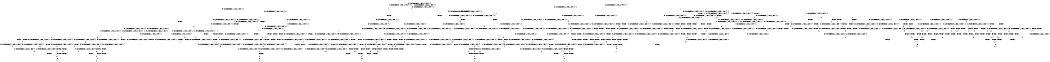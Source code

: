 digraph BCG {
size = "7, 10.5";
center = TRUE;
node [shape = circle];
0 [peripheries = 2];
0 -> 1 [label = "EX !0 !ATOMIC_EXCH_BRANCH (2, +1, TRUE, +0, 2, TRUE) !{0, 1, 2}"];
0 -> 2 [label = "EX !2 !ATOMIC_EXCH_BRANCH (1, +0, FALSE, +0, 1, TRUE) !{0, 1, 2}"];
0 -> 3 [label = "EX !1 !ATOMIC_EXCH_BRANCH (1, +1, TRUE, +0, 2, TRUE) !{0, 1, 2}"];
0 -> 4 [label = "EX !0 !ATOMIC_EXCH_BRANCH (2, +1, TRUE, +0, 2, TRUE) !{0, 1, 2}"];
1 -> 5 [label = "EX !2 !ATOMIC_EXCH_BRANCH (1, +0, FALSE, +0, 1, TRUE) !{0, 1, 2}"];
1 -> 6 [label = "EX !1 !ATOMIC_EXCH_BRANCH (1, +1, TRUE, +0, 2, TRUE) !{0, 1, 2}"];
1 -> 7 [label = "TERMINATE !0"];
2 -> 2 [label = "EX !2 !ATOMIC_EXCH_BRANCH (1, +0, FALSE, +0, 1, TRUE) !{0, 1, 2}"];
2 -> 8 [label = "EX !0 !ATOMIC_EXCH_BRANCH (2, +1, TRUE, +0, 2, TRUE) !{0, 1, 2}"];
2 -> 9 [label = "EX !1 !ATOMIC_EXCH_BRANCH (1, +1, TRUE, +0, 2, TRUE) !{0, 1, 2}"];
2 -> 10 [label = "EX !0 !ATOMIC_EXCH_BRANCH (2, +1, TRUE, +0, 2, TRUE) !{0, 1, 2}"];
3 -> 11 [label = "EX !0 !ATOMIC_EXCH_BRANCH (2, +1, TRUE, +0, 2, TRUE) !{0, 1, 2}"];
3 -> 12 [label = "EX !2 !ATOMIC_EXCH_BRANCH (1, +0, FALSE, +0, 1, FALSE) !{0, 1, 2}"];
3 -> 13 [label = "TERMINATE !1"];
3 -> 14 [label = "EX !0 !ATOMIC_EXCH_BRANCH (2, +1, TRUE, +0, 2, TRUE) !{0, 1, 2}"];
4 -> 15 [label = "EX !1 !ATOMIC_EXCH_BRANCH (1, +1, TRUE, +0, 2, TRUE) !{0, 1, 2}"];
4 -> 16 [label = "EX !2 !ATOMIC_EXCH_BRANCH (1, +0, FALSE, +0, 1, TRUE) !{0, 1, 2}"];
4 -> 17 [label = "EX !1 !ATOMIC_EXCH_BRANCH (1, +1, TRUE, +0, 2, TRUE) !{0, 1, 2}"];
4 -> 18 [label = "TERMINATE !0"];
5 -> 5 [label = "EX !2 !ATOMIC_EXCH_BRANCH (1, +0, FALSE, +0, 1, TRUE) !{0, 1, 2}"];
5 -> 19 [label = "EX !1 !ATOMIC_EXCH_BRANCH (1, +1, TRUE, +0, 2, TRUE) !{0, 1, 2}"];
5 -> 20 [label = "TERMINATE !0"];
6 -> 21 [label = "EX !2 !ATOMIC_EXCH_BRANCH (1, +0, FALSE, +0, 1, FALSE) !{0, 1, 2}"];
6 -> 22 [label = "TERMINATE !0"];
6 -> 23 [label = "TERMINATE !1"];
7 -> 24 [label = "EX !2 !ATOMIC_EXCH_BRANCH (1, +0, FALSE, +0, 1, TRUE) !{1, 2}"];
7 -> 25 [label = "EX !1 !ATOMIC_EXCH_BRANCH (1, +1, TRUE, +0, 2, TRUE) !{1, 2}"];
7 -> 26 [label = "EX !1 !ATOMIC_EXCH_BRANCH (1, +1, TRUE, +0, 2, TRUE) !{1, 2}"];
8 -> 5 [label = "EX !2 !ATOMIC_EXCH_BRANCH (1, +0, FALSE, +0, 1, TRUE) !{0, 1, 2}"];
8 -> 19 [label = "EX !1 !ATOMIC_EXCH_BRANCH (1, +1, TRUE, +0, 2, TRUE) !{0, 1, 2}"];
8 -> 20 [label = "TERMINATE !0"];
9 -> 12 [label = "EX !2 !ATOMIC_EXCH_BRANCH (1, +0, FALSE, +0, 1, FALSE) !{0, 1, 2}"];
9 -> 27 [label = "EX !0 !ATOMIC_EXCH_BRANCH (2, +1, TRUE, +0, 2, TRUE) !{0, 1, 2}"];
9 -> 28 [label = "TERMINATE !1"];
9 -> 29 [label = "EX !0 !ATOMIC_EXCH_BRANCH (2, +1, TRUE, +0, 2, TRUE) !{0, 1, 2}"];
10 -> 30 [label = "EX !1 !ATOMIC_EXCH_BRANCH (1, +1, TRUE, +0, 2, TRUE) !{0, 1, 2}"];
10 -> 16 [label = "EX !2 !ATOMIC_EXCH_BRANCH (1, +0, FALSE, +0, 1, TRUE) !{0, 1, 2}"];
10 -> 31 [label = "EX !1 !ATOMIC_EXCH_BRANCH (1, +1, TRUE, +0, 2, TRUE) !{0, 1, 2}"];
10 -> 32 [label = "TERMINATE !0"];
11 -> 21 [label = "EX !2 !ATOMIC_EXCH_BRANCH (1, +0, FALSE, +0, 1, FALSE) !{0, 1, 2}"];
11 -> 22 [label = "TERMINATE !0"];
11 -> 23 [label = "TERMINATE !1"];
12 -> 33 [label = "EX !2 !ATOMIC_EXCH_BRANCH (2, +0, FALSE, +0, 1, TRUE) !{0, 1, 2}"];
12 -> 34 [label = "EX !0 !ATOMIC_EXCH_BRANCH (2, +1, TRUE, +0, 2, TRUE) !{0, 1, 2}"];
12 -> 35 [label = "TERMINATE !1"];
12 -> 36 [label = "EX !0 !ATOMIC_EXCH_BRANCH (2, +1, TRUE, +0, 2, TRUE) !{0, 1, 2}"];
13 -> 37 [label = "EX !0 !ATOMIC_EXCH_BRANCH (2, +1, TRUE, +0, 2, TRUE) !{0, 2}"];
13 -> 38 [label = "EX !2 !ATOMIC_EXCH_BRANCH (1, +0, FALSE, +0, 1, FALSE) !{0, 2}"];
13 -> 39 [label = "EX !0 !ATOMIC_EXCH_BRANCH (2, +1, TRUE, +0, 2, TRUE) !{0, 2}"];
14 -> 40 [label = "EX !2 !ATOMIC_EXCH_BRANCH (1, +0, FALSE, +0, 1, FALSE) !{0, 1, 2}"];
14 -> 41 [label = "TERMINATE !0"];
14 -> 42 [label = "TERMINATE !1"];
15 -> 43 [label = "EX !2 !ATOMIC_EXCH_BRANCH (1, +0, FALSE, +0, 1, FALSE) !{0, 1, 2}"];
15 -> 44 [label = "EX !2 !ATOMIC_EXCH_BRANCH (1, +0, FALSE, +0, 1, FALSE) !{0, 1, 2}"];
15 -> 45 [label = "TERMINATE !0"];
15 -> 46 [label = "TERMINATE !1"];
16 -> 30 [label = "EX !1 !ATOMIC_EXCH_BRANCH (1, +1, TRUE, +0, 2, TRUE) !{0, 1, 2}"];
16 -> 16 [label = "EX !2 !ATOMIC_EXCH_BRANCH (1, +0, FALSE, +0, 1, TRUE) !{0, 1, 2}"];
16 -> 31 [label = "EX !1 !ATOMIC_EXCH_BRANCH (1, +1, TRUE, +0, 2, TRUE) !{0, 1, 2}"];
16 -> 32 [label = "TERMINATE !0"];
17 -> 40 [label = "EX !2 !ATOMIC_EXCH_BRANCH (1, +0, FALSE, +0, 1, FALSE) !{0, 1, 2}"];
17 -> 41 [label = "TERMINATE !0"];
17 -> 42 [label = "TERMINATE !1"];
18 -> 47 [label = "EX !2 !ATOMIC_EXCH_BRANCH (1, +0, FALSE, +0, 1, TRUE) !{1, 2}"];
18 -> 48 [label = "EX !1 !ATOMIC_EXCH_BRANCH (1, +1, TRUE, +0, 2, TRUE) !{1, 2}"];
19 -> 21 [label = "EX !2 !ATOMIC_EXCH_BRANCH (1, +0, FALSE, +0, 1, FALSE) !{0, 1, 2}"];
19 -> 49 [label = "TERMINATE !0"];
19 -> 50 [label = "TERMINATE !1"];
20 -> 24 [label = "EX !2 !ATOMIC_EXCH_BRANCH (1, +0, FALSE, +0, 1, TRUE) !{1, 2}"];
20 -> 51 [label = "EX !1 !ATOMIC_EXCH_BRANCH (1, +1, TRUE, +0, 2, TRUE) !{1, 2}"];
20 -> 52 [label = "EX !1 !ATOMIC_EXCH_BRANCH (1, +1, TRUE, +0, 2, TRUE) !{1, 2}"];
21 -> 53 [label = "EX !2 !ATOMIC_EXCH_BRANCH (2, +0, FALSE, +0, 1, FALSE) !{0, 1, 2}"];
21 -> 54 [label = "TERMINATE !0"];
21 -> 55 [label = "TERMINATE !1"];
22 -> 56 [label = "EX !2 !ATOMIC_EXCH_BRANCH (1, +0, FALSE, +0, 1, FALSE) !{1, 2}"];
22 -> 57 [label = "TERMINATE !1"];
23 -> 58 [label = "EX !2 !ATOMIC_EXCH_BRANCH (1, +0, FALSE, +0, 1, FALSE) !{0, 2}"];
23 -> 57 [label = "TERMINATE !0"];
24 -> 24 [label = "EX !2 !ATOMIC_EXCH_BRANCH (1, +0, FALSE, +0, 1, TRUE) !{1, 2}"];
24 -> 51 [label = "EX !1 !ATOMIC_EXCH_BRANCH (1, +1, TRUE, +0, 2, TRUE) !{1, 2}"];
24 -> 52 [label = "EX !1 !ATOMIC_EXCH_BRANCH (1, +1, TRUE, +0, 2, TRUE) !{1, 2}"];
25 -> 56 [label = "EX !2 !ATOMIC_EXCH_BRANCH (1, +0, FALSE, +0, 1, FALSE) !{1, 2}"];
25 -> 57 [label = "TERMINATE !1"];
26 -> 59 [label = "EX !2 !ATOMIC_EXCH_BRANCH (1, +0, FALSE, +0, 1, FALSE) !{1, 2}"];
26 -> 60 [label = "EX !2 !ATOMIC_EXCH_BRANCH (1, +0, FALSE, +0, 1, FALSE) !{1, 2}"];
26 -> 61 [label = "TERMINATE !1"];
27 -> 21 [label = "EX !2 !ATOMIC_EXCH_BRANCH (1, +0, FALSE, +0, 1, FALSE) !{0, 1, 2}"];
27 -> 49 [label = "TERMINATE !0"];
27 -> 50 [label = "TERMINATE !1"];
28 -> 38 [label = "EX !2 !ATOMIC_EXCH_BRANCH (1, +0, FALSE, +0, 1, FALSE) !{0, 2}"];
28 -> 62 [label = "EX !0 !ATOMIC_EXCH_BRANCH (2, +1, TRUE, +0, 2, TRUE) !{0, 2}"];
28 -> 63 [label = "EX !0 !ATOMIC_EXCH_BRANCH (2, +1, TRUE, +0, 2, TRUE) !{0, 2}"];
29 -> 40 [label = "EX !2 !ATOMIC_EXCH_BRANCH (1, +0, FALSE, +0, 1, FALSE) !{0, 1, 2}"];
29 -> 64 [label = "TERMINATE !0"];
29 -> 65 [label = "TERMINATE !1"];
30 -> 43 [label = "EX !2 !ATOMIC_EXCH_BRANCH (1, +0, FALSE, +0, 1, FALSE) !{0, 1, 2}"];
30 -> 44 [label = "EX !2 !ATOMIC_EXCH_BRANCH (1, +0, FALSE, +0, 1, FALSE) !{0, 1, 2}"];
30 -> 66 [label = "TERMINATE !0"];
30 -> 67 [label = "TERMINATE !1"];
31 -> 40 [label = "EX !2 !ATOMIC_EXCH_BRANCH (1, +0, FALSE, +0, 1, FALSE) !{0, 1, 2}"];
31 -> 64 [label = "TERMINATE !0"];
31 -> 65 [label = "TERMINATE !1"];
32 -> 47 [label = "EX !2 !ATOMIC_EXCH_BRANCH (1, +0, FALSE, +0, 1, TRUE) !{1, 2}"];
32 -> 68 [label = "EX !1 !ATOMIC_EXCH_BRANCH (1, +1, TRUE, +0, 2, TRUE) !{1, 2}"];
33 -> 12 [label = "EX !2 !ATOMIC_EXCH_BRANCH (1, +0, FALSE, +0, 1, FALSE) !{0, 1, 2}"];
33 -> 27 [label = "EX !0 !ATOMIC_EXCH_BRANCH (2, +1, TRUE, +0, 2, TRUE) !{0, 1, 2}"];
33 -> 28 [label = "TERMINATE !1"];
33 -> 29 [label = "EX !0 !ATOMIC_EXCH_BRANCH (2, +1, TRUE, +0, 2, TRUE) !{0, 1, 2}"];
34 -> 53 [label = "EX !2 !ATOMIC_EXCH_BRANCH (2, +0, FALSE, +0, 1, FALSE) !{0, 1, 2}"];
34 -> 54 [label = "TERMINATE !0"];
34 -> 55 [label = "TERMINATE !1"];
35 -> 69 [label = "EX !2 !ATOMIC_EXCH_BRANCH (2, +0, FALSE, +0, 1, TRUE) !{0, 2}"];
35 -> 70 [label = "EX !0 !ATOMIC_EXCH_BRANCH (2, +1, TRUE, +0, 2, TRUE) !{0, 2}"];
35 -> 71 [label = "EX !0 !ATOMIC_EXCH_BRANCH (2, +1, TRUE, +0, 2, TRUE) !{0, 2}"];
36 -> 72 [label = "EX !2 !ATOMIC_EXCH_BRANCH (2, +0, FALSE, +0, 1, FALSE) !{0, 1, 2}"];
36 -> 73 [label = "TERMINATE !0"];
36 -> 74 [label = "TERMINATE !1"];
37 -> 58 [label = "EX !2 !ATOMIC_EXCH_BRANCH (1, +0, FALSE, +0, 1, FALSE) !{0, 2}"];
37 -> 57 [label = "TERMINATE !0"];
38 -> 69 [label = "EX !2 !ATOMIC_EXCH_BRANCH (2, +0, FALSE, +0, 1, TRUE) !{0, 2}"];
38 -> 70 [label = "EX !0 !ATOMIC_EXCH_BRANCH (2, +1, TRUE, +0, 2, TRUE) !{0, 2}"];
38 -> 71 [label = "EX !0 !ATOMIC_EXCH_BRANCH (2, +1, TRUE, +0, 2, TRUE) !{0, 2}"];
39 -> 75 [label = "EX !2 !ATOMIC_EXCH_BRANCH (1, +0, FALSE, +0, 1, FALSE) !{0, 2}"];
39 -> 76 [label = "EX !2 !ATOMIC_EXCH_BRANCH (1, +0, FALSE, +0, 1, FALSE) !{0, 2}"];
39 -> 77 [label = "TERMINATE !0"];
40 -> 72 [label = "EX !2 !ATOMIC_EXCH_BRANCH (2, +0, FALSE, +0, 1, FALSE) !{0, 1, 2}"];
40 -> 73 [label = "TERMINATE !0"];
40 -> 74 [label = "TERMINATE !1"];
41 -> 78 [label = "EX !2 !ATOMIC_EXCH_BRANCH (1, +0, FALSE, +0, 1, FALSE) !{1, 2}"];
41 -> 79 [label = "TERMINATE !1"];
42 -> 80 [label = "EX !2 !ATOMIC_EXCH_BRANCH (1, +0, FALSE, +0, 1, FALSE) !{0, 2}"];
42 -> 79 [label = "TERMINATE !0"];
43 -> 81 [label = "EX !2 !ATOMIC_EXCH_BRANCH (2, +0, FALSE, +0, 1, FALSE) !{0, 1, 2}"];
43 -> 82 [label = "TERMINATE !0"];
43 -> 83 [label = "TERMINATE !1"];
44 -> 81 [label = "EX !2 !ATOMIC_EXCH_BRANCH (2, +0, FALSE, +0, 1, FALSE) !{0, 1, 2}"];
44 -> 84 [label = "EX !2 !ATOMIC_EXCH_BRANCH (2, +0, FALSE, +0, 1, FALSE) !{0, 1, 2}"];
44 -> 85 [label = "TERMINATE !0"];
44 -> 86 [label = "TERMINATE !1"];
45 -> 87 [label = "EX !2 !ATOMIC_EXCH_BRANCH (1, +0, FALSE, +0, 1, FALSE) !{1, 2}"];
45 -> 88 [label = "TERMINATE !1"];
46 -> 89 [label = "EX !2 !ATOMIC_EXCH_BRANCH (1, +0, FALSE, +0, 1, FALSE) !{0, 2}"];
46 -> 88 [label = "TERMINATE !0"];
47 -> 47 [label = "EX !2 !ATOMIC_EXCH_BRANCH (1, +0, FALSE, +0, 1, TRUE) !{1, 2}"];
47 -> 68 [label = "EX !1 !ATOMIC_EXCH_BRANCH (1, +1, TRUE, +0, 2, TRUE) !{1, 2}"];
48 -> 78 [label = "EX !2 !ATOMIC_EXCH_BRANCH (1, +0, FALSE, +0, 1, FALSE) !{1, 2}"];
48 -> 79 [label = "TERMINATE !1"];
49 -> 56 [label = "EX !2 !ATOMIC_EXCH_BRANCH (1, +0, FALSE, +0, 1, FALSE) !{1, 2}"];
49 -> 90 [label = "TERMINATE !1"];
50 -> 58 [label = "EX !2 !ATOMIC_EXCH_BRANCH (1, +0, FALSE, +0, 1, FALSE) !{0, 2}"];
50 -> 90 [label = "TERMINATE !0"];
51 -> 56 [label = "EX !2 !ATOMIC_EXCH_BRANCH (1, +0, FALSE, +0, 1, FALSE) !{1, 2}"];
51 -> 90 [label = "TERMINATE !1"];
52 -> 59 [label = "EX !2 !ATOMIC_EXCH_BRANCH (1, +0, FALSE, +0, 1, FALSE) !{1, 2}"];
52 -> 60 [label = "EX !2 !ATOMIC_EXCH_BRANCH (1, +0, FALSE, +0, 1, FALSE) !{1, 2}"];
52 -> 91 [label = "TERMINATE !1"];
53 -> 92 [label = "TERMINATE !0"];
53 -> 93 [label = "TERMINATE !2"];
53 -> 94 [label = "TERMINATE !1"];
54 -> 95 [label = "EX !2 !ATOMIC_EXCH_BRANCH (2, +0, FALSE, +0, 1, FALSE) !{1, 2}"];
54 -> 96 [label = "TERMINATE !1"];
55 -> 97 [label = "EX !2 !ATOMIC_EXCH_BRANCH (2, +0, FALSE, +0, 1, FALSE) !{0, 2}"];
55 -> 96 [label = "TERMINATE !0"];
56 -> 95 [label = "EX !2 !ATOMIC_EXCH_BRANCH (2, +0, FALSE, +0, 1, FALSE) !{1, 2}"];
56 -> 96 [label = "TERMINATE !1"];
57 -> 98 [label = "EX !2 !ATOMIC_EXCH_BRANCH (1, +0, FALSE, +0, 1, FALSE) !{2}"];
57 -> 99 [label = "EX !2 !ATOMIC_EXCH_BRANCH (1, +0, FALSE, +0, 1, FALSE) !{2}"];
58 -> 97 [label = "EX !2 !ATOMIC_EXCH_BRANCH (2, +0, FALSE, +0, 1, FALSE) !{0, 2}"];
58 -> 96 [label = "TERMINATE !0"];
59 -> 100 [label = "EX !2 !ATOMIC_EXCH_BRANCH (2, +0, FALSE, +0, 1, FALSE) !{1, 2}"];
59 -> 101 [label = "TERMINATE !1"];
60 -> 100 [label = "EX !2 !ATOMIC_EXCH_BRANCH (2, +0, FALSE, +0, 1, FALSE) !{1, 2}"];
60 -> 102 [label = "EX !2 !ATOMIC_EXCH_BRANCH (2, +0, FALSE, +0, 1, FALSE) !{1, 2}"];
60 -> 103 [label = "TERMINATE !1"];
61 -> 104 [label = "EX !2 !ATOMIC_EXCH_BRANCH (1, +0, FALSE, +0, 1, FALSE) !{2}"];
62 -> 58 [label = "EX !2 !ATOMIC_EXCH_BRANCH (1, +0, FALSE, +0, 1, FALSE) !{0, 2}"];
62 -> 90 [label = "TERMINATE !0"];
63 -> 75 [label = "EX !2 !ATOMIC_EXCH_BRANCH (1, +0, FALSE, +0, 1, FALSE) !{0, 2}"];
63 -> 76 [label = "EX !2 !ATOMIC_EXCH_BRANCH (1, +0, FALSE, +0, 1, FALSE) !{0, 2}"];
63 -> 105 [label = "TERMINATE !0"];
64 -> 78 [label = "EX !2 !ATOMIC_EXCH_BRANCH (1, +0, FALSE, +0, 1, FALSE) !{1, 2}"];
64 -> 106 [label = "TERMINATE !1"];
65 -> 80 [label = "EX !2 !ATOMIC_EXCH_BRANCH (1, +0, FALSE, +0, 1, FALSE) !{0, 2}"];
65 -> 106 [label = "TERMINATE !0"];
66 -> 87 [label = "EX !2 !ATOMIC_EXCH_BRANCH (1, +0, FALSE, +0, 1, FALSE) !{1, 2}"];
66 -> 107 [label = "TERMINATE !1"];
67 -> 89 [label = "EX !2 !ATOMIC_EXCH_BRANCH (1, +0, FALSE, +0, 1, FALSE) !{0, 2}"];
67 -> 107 [label = "TERMINATE !0"];
68 -> 78 [label = "EX !2 !ATOMIC_EXCH_BRANCH (1, +0, FALSE, +0, 1, FALSE) !{1, 2}"];
68 -> 106 [label = "TERMINATE !1"];
69 -> 38 [label = "EX !2 !ATOMIC_EXCH_BRANCH (1, +0, FALSE, +0, 1, FALSE) !{0, 2}"];
69 -> 62 [label = "EX !0 !ATOMIC_EXCH_BRANCH (2, +1, TRUE, +0, 2, TRUE) !{0, 2}"];
69 -> 63 [label = "EX !0 !ATOMIC_EXCH_BRANCH (2, +1, TRUE, +0, 2, TRUE) !{0, 2}"];
70 -> 97 [label = "EX !2 !ATOMIC_EXCH_BRANCH (2, +0, FALSE, +0, 1, FALSE) !{0, 2}"];
70 -> 96 [label = "TERMINATE !0"];
71 -> 108 [label = "EX !2 !ATOMIC_EXCH_BRANCH (2, +0, FALSE, +0, 1, FALSE) !{0, 2}"];
71 -> 109 [label = "EX !2 !ATOMIC_EXCH_BRANCH (2, +0, FALSE, +0, 1, FALSE) !{0, 2}"];
71 -> 110 [label = "TERMINATE !0"];
72 -> 111 [label = "TERMINATE !0"];
72 -> 112 [label = "TERMINATE !2"];
72 -> 113 [label = "TERMINATE !1"];
73 -> 114 [label = "EX !2 !ATOMIC_EXCH_BRANCH (2, +0, FALSE, +0, 1, FALSE) !{1, 2}"];
73 -> 115 [label = "TERMINATE !1"];
74 -> 116 [label = "EX !2 !ATOMIC_EXCH_BRANCH (2, +0, FALSE, +0, 1, FALSE) !{0, 2}"];
74 -> 115 [label = "TERMINATE !0"];
75 -> 108 [label = "EX !2 !ATOMIC_EXCH_BRANCH (2, +0, FALSE, +0, 1, FALSE) !{0, 2}"];
75 -> 117 [label = "TERMINATE !0"];
76 -> 108 [label = "EX !2 !ATOMIC_EXCH_BRANCH (2, +0, FALSE, +0, 1, FALSE) !{0, 2}"];
76 -> 109 [label = "EX !2 !ATOMIC_EXCH_BRANCH (2, +0, FALSE, +0, 1, FALSE) !{0, 2}"];
76 -> 110 [label = "TERMINATE !0"];
77 -> 118 [label = "EX !2 !ATOMIC_EXCH_BRANCH (1, +0, FALSE, +0, 1, FALSE) !{2}"];
78 -> 114 [label = "EX !2 !ATOMIC_EXCH_BRANCH (2, +0, FALSE, +0, 1, FALSE) !{1, 2}"];
78 -> 115 [label = "TERMINATE !1"];
79 -> 119 [label = "EX !2 !ATOMIC_EXCH_BRANCH (1, +0, FALSE, +0, 1, FALSE) !{2}"];
80 -> 116 [label = "EX !2 !ATOMIC_EXCH_BRANCH (2, +0, FALSE, +0, 1, FALSE) !{0, 2}"];
80 -> 115 [label = "TERMINATE !0"];
81 -> 120 [label = "TERMINATE !0"];
81 -> 121 [label = "TERMINATE !2"];
81 -> 122 [label = "TERMINATE !1"];
82 -> 123 [label = "EX !2 !ATOMIC_EXCH_BRANCH (2, +0, FALSE, +0, 1, FALSE) !{1, 2}"];
82 -> 124 [label = "TERMINATE !1"];
83 -> 125 [label = "EX !2 !ATOMIC_EXCH_BRANCH (2, +0, FALSE, +0, 1, FALSE) !{0, 2}"];
83 -> 124 [label = "TERMINATE !0"];
84 -> 126 [label = "TERMINATE !0"];
84 -> 127 [label = "TERMINATE !2"];
84 -> 128 [label = "TERMINATE !1"];
85 -> 129 [label = "EX !2 !ATOMIC_EXCH_BRANCH (2, +0, FALSE, +0, 1, FALSE) !{1, 2}"];
85 -> 130 [label = "TERMINATE !1"];
86 -> 131 [label = "EX !2 !ATOMIC_EXCH_BRANCH (2, +0, FALSE, +0, 1, FALSE) !{0, 2}"];
86 -> 130 [label = "TERMINATE !0"];
87 -> 129 [label = "EX !2 !ATOMIC_EXCH_BRANCH (2, +0, FALSE, +0, 1, FALSE) !{1, 2}"];
87 -> 130 [label = "TERMINATE !1"];
88 -> 132 [label = "EX !2 !ATOMIC_EXCH_BRANCH (1, +0, FALSE, +0, 1, FALSE) !{2}"];
89 -> 131 [label = "EX !2 !ATOMIC_EXCH_BRANCH (2, +0, FALSE, +0, 1, FALSE) !{0, 2}"];
89 -> 130 [label = "TERMINATE !0"];
90 -> 98 [label = "EX !2 !ATOMIC_EXCH_BRANCH (1, +0, FALSE, +0, 1, FALSE) !{2}"];
90 -> 99 [label = "EX !2 !ATOMIC_EXCH_BRANCH (1, +0, FALSE, +0, 1, FALSE) !{2}"];
91 -> 104 [label = "EX !2 !ATOMIC_EXCH_BRANCH (1, +0, FALSE, +0, 1, FALSE) !{2}"];
92 -> 133 [label = "TERMINATE !2"];
92 -> 134 [label = "TERMINATE !1"];
93 -> 133 [label = "TERMINATE !0"];
93 -> 135 [label = "TERMINATE !1"];
94 -> 134 [label = "TERMINATE !0"];
94 -> 135 [label = "TERMINATE !2"];
95 -> 133 [label = "TERMINATE !2"];
95 -> 134 [label = "TERMINATE !1"];
96 -> 136 [label = "EX !2 !ATOMIC_EXCH_BRANCH (2, +0, FALSE, +0, 1, FALSE) !{2}"];
96 -> 137 [label = "EX !2 !ATOMIC_EXCH_BRANCH (2, +0, FALSE, +0, 1, FALSE) !{2}"];
97 -> 134 [label = "TERMINATE !0"];
97 -> 135 [label = "TERMINATE !2"];
98 -> 136 [label = "EX !2 !ATOMIC_EXCH_BRANCH (2, +0, FALSE, +0, 1, FALSE) !{2}"];
98 -> 137 [label = "EX !2 !ATOMIC_EXCH_BRANCH (2, +0, FALSE, +0, 1, FALSE) !{2}"];
99 -> 137 [label = "EX !2 !ATOMIC_EXCH_BRANCH (2, +0, FALSE, +0, 1, FALSE) !{2}"];
100 -> 138 [label = "TERMINATE !2"];
100 -> 139 [label = "TERMINATE !1"];
101 -> 140 [label = "EX !2 !ATOMIC_EXCH_BRANCH (2, +0, FALSE, +0, 1, FALSE) !{2}"];
102 -> 141 [label = "TERMINATE !2"];
102 -> 142 [label = "TERMINATE !1"];
103 -> 143 [label = "EX !2 !ATOMIC_EXCH_BRANCH (2, +0, FALSE, +0, 1, FALSE) !{2}"];
104 -> 143 [label = "EX !2 !ATOMIC_EXCH_BRANCH (2, +0, FALSE, +0, 1, FALSE) !{2}"];
105 -> 118 [label = "EX !2 !ATOMIC_EXCH_BRANCH (1, +0, FALSE, +0, 1, FALSE) !{2}"];
106 -> 119 [label = "EX !2 !ATOMIC_EXCH_BRANCH (1, +0, FALSE, +0, 1, FALSE) !{2}"];
107 -> 132 [label = "EX !2 !ATOMIC_EXCH_BRANCH (1, +0, FALSE, +0, 1, FALSE) !{2}"];
108 -> 144 [label = "TERMINATE !0"];
108 -> 145 [label = "TERMINATE !2"];
109 -> 146 [label = "TERMINATE !0"];
109 -> 147 [label = "TERMINATE !2"];
110 -> 148 [label = "EX !2 !ATOMIC_EXCH_BRANCH (2, +0, FALSE, +0, 1, FALSE) !{2}"];
111 -> 149 [label = "TERMINATE !2"];
111 -> 150 [label = "TERMINATE !1"];
112 -> 149 [label = "TERMINATE !0"];
112 -> 151 [label = "TERMINATE !1"];
113 -> 150 [label = "TERMINATE !0"];
113 -> 151 [label = "TERMINATE !2"];
114 -> 149 [label = "TERMINATE !2"];
114 -> 150 [label = "TERMINATE !1"];
115 -> 152 [label = "EX !2 !ATOMIC_EXCH_BRANCH (2, +0, FALSE, +0, 1, FALSE) !{2}"];
116 -> 150 [label = "TERMINATE !0"];
116 -> 151 [label = "TERMINATE !2"];
117 -> 153 [label = "EX !2 !ATOMIC_EXCH_BRANCH (2, +0, FALSE, +0, 1, FALSE) !{2}"];
118 -> 148 [label = "EX !2 !ATOMIC_EXCH_BRANCH (2, +0, FALSE, +0, 1, FALSE) !{2}"];
119 -> 152 [label = "EX !2 !ATOMIC_EXCH_BRANCH (2, +0, FALSE, +0, 1, FALSE) !{2}"];
120 -> 154 [label = "TERMINATE !2"];
120 -> 155 [label = "TERMINATE !1"];
121 -> 154 [label = "TERMINATE !0"];
121 -> 156 [label = "TERMINATE !1"];
122 -> 155 [label = "TERMINATE !0"];
122 -> 156 [label = "TERMINATE !2"];
123 -> 154 [label = "TERMINATE !2"];
123 -> 155 [label = "TERMINATE !1"];
124 -> 157 [label = "EX !2 !ATOMIC_EXCH_BRANCH (2, +0, FALSE, +0, 1, FALSE) !{2}"];
125 -> 155 [label = "TERMINATE !0"];
125 -> 156 [label = "TERMINATE !2"];
126 -> 158 [label = "TERMINATE !2"];
126 -> 159 [label = "TERMINATE !1"];
127 -> 158 [label = "TERMINATE !0"];
127 -> 160 [label = "TERMINATE !1"];
128 -> 159 [label = "TERMINATE !0"];
128 -> 160 [label = "TERMINATE !2"];
129 -> 158 [label = "TERMINATE !2"];
129 -> 159 [label = "TERMINATE !1"];
130 -> 161 [label = "EX !2 !ATOMIC_EXCH_BRANCH (2, +0, FALSE, +0, 1, FALSE) !{2}"];
131 -> 159 [label = "TERMINATE !0"];
131 -> 160 [label = "TERMINATE !2"];
132 -> 161 [label = "EX !2 !ATOMIC_EXCH_BRANCH (2, +0, FALSE, +0, 1, FALSE) !{2}"];
133 -> 162 [label = "TERMINATE !1"];
134 -> 162 [label = "TERMINATE !2"];
135 -> 162 [label = "TERMINATE !0"];
136 -> 162 [label = "TERMINATE !2"];
137 -> 163 [label = "TERMINATE !2"];
138 -> 164 [label = "TERMINATE !1"];
139 -> 164 [label = "TERMINATE !2"];
140 -> 164 [label = "TERMINATE !2"];
141 -> 165 [label = "TERMINATE !1"];
142 -> 165 [label = "TERMINATE !2"];
143 -> 165 [label = "TERMINATE !2"];
144 -> 166 [label = "TERMINATE !2"];
145 -> 166 [label = "TERMINATE !0"];
146 -> 167 [label = "TERMINATE !2"];
147 -> 167 [label = "TERMINATE !0"];
148 -> 167 [label = "TERMINATE !2"];
149 -> 168 [label = "TERMINATE !1"];
150 -> 168 [label = "TERMINATE !2"];
151 -> 168 [label = "TERMINATE !0"];
152 -> 168 [label = "TERMINATE !2"];
153 -> 166 [label = "TERMINATE !2"];
154 -> 169 [label = "TERMINATE !1"];
155 -> 169 [label = "TERMINATE !2"];
156 -> 169 [label = "TERMINATE !0"];
157 -> 169 [label = "TERMINATE !2"];
158 -> 170 [label = "TERMINATE !1"];
159 -> 170 [label = "TERMINATE !2"];
160 -> 170 [label = "TERMINATE !0"];
161 -> 170 [label = "TERMINATE !2"];
162 -> 171 [label = "exit"];
163 -> 172 [label = "exit"];
164 -> 173 [label = "exit"];
165 -> 174 [label = "exit"];
166 -> 175 [label = "exit"];
167 -> 176 [label = "exit"];
168 -> 177 [label = "exit"];
169 -> 178 [label = "exit"];
170 -> 179 [label = "exit"];
}
